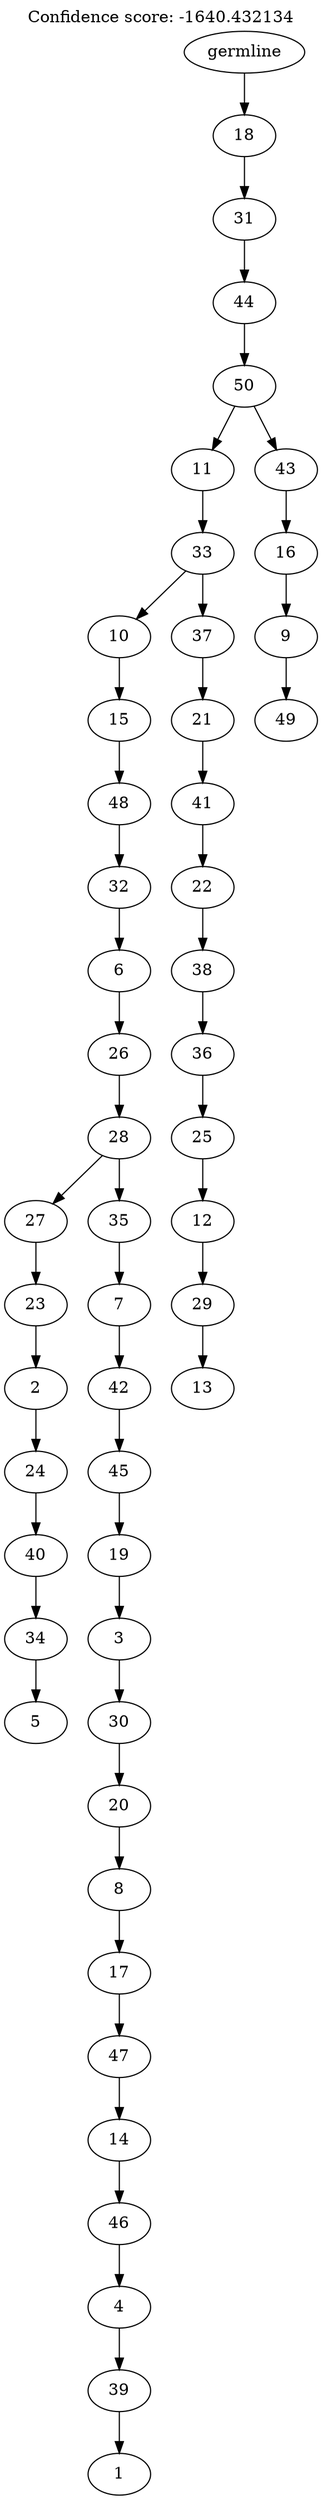 digraph g {
	"49" -> "50";
	"50" [label="5"];
	"48" -> "49";
	"49" [label="34"];
	"47" -> "48";
	"48" [label="40"];
	"46" -> "47";
	"47" [label="24"];
	"45" -> "46";
	"46" [label="2"];
	"44" -> "45";
	"45" [label="23"];
	"42" -> "43";
	"43" [label="1"];
	"41" -> "42";
	"42" [label="39"];
	"40" -> "41";
	"41" [label="4"];
	"39" -> "40";
	"40" [label="46"];
	"38" -> "39";
	"39" [label="14"];
	"37" -> "38";
	"38" [label="47"];
	"36" -> "37";
	"37" [label="17"];
	"35" -> "36";
	"36" [label="8"];
	"34" -> "35";
	"35" [label="20"];
	"33" -> "34";
	"34" [label="30"];
	"32" -> "33";
	"33" [label="3"];
	"31" -> "32";
	"32" [label="19"];
	"30" -> "31";
	"31" [label="45"];
	"29" -> "30";
	"30" [label="42"];
	"28" -> "29";
	"29" [label="7"];
	"27" -> "28";
	"28" [label="35"];
	"27" -> "44";
	"44" [label="27"];
	"26" -> "27";
	"27" [label="28"];
	"25" -> "26";
	"26" [label="26"];
	"24" -> "25";
	"25" [label="6"];
	"23" -> "24";
	"24" [label="32"];
	"22" -> "23";
	"23" [label="48"];
	"21" -> "22";
	"22" [label="15"];
	"19" -> "20";
	"20" [label="13"];
	"18" -> "19";
	"19" [label="29"];
	"17" -> "18";
	"18" [label="12"];
	"16" -> "17";
	"17" [label="25"];
	"15" -> "16";
	"16" [label="36"];
	"14" -> "15";
	"15" [label="38"];
	"13" -> "14";
	"14" [label="22"];
	"12" -> "13";
	"13" [label="41"];
	"11" -> "12";
	"12" [label="21"];
	"10" -> "11";
	"11" [label="37"];
	"10" -> "21";
	"21" [label="10"];
	"9" -> "10";
	"10" [label="33"];
	"7" -> "8";
	"8" [label="49"];
	"6" -> "7";
	"7" [label="9"];
	"5" -> "6";
	"6" [label="16"];
	"4" -> "5";
	"5" [label="43"];
	"4" -> "9";
	"9" [label="11"];
	"3" -> "4";
	"4" [label="50"];
	"2" -> "3";
	"3" [label="44"];
	"1" -> "2";
	"2" [label="31"];
	"0" -> "1";
	"1" [label="18"];
	"0" [label="germline"];
	labelloc="t";
	label="Confidence score: -1640.432134";
}
